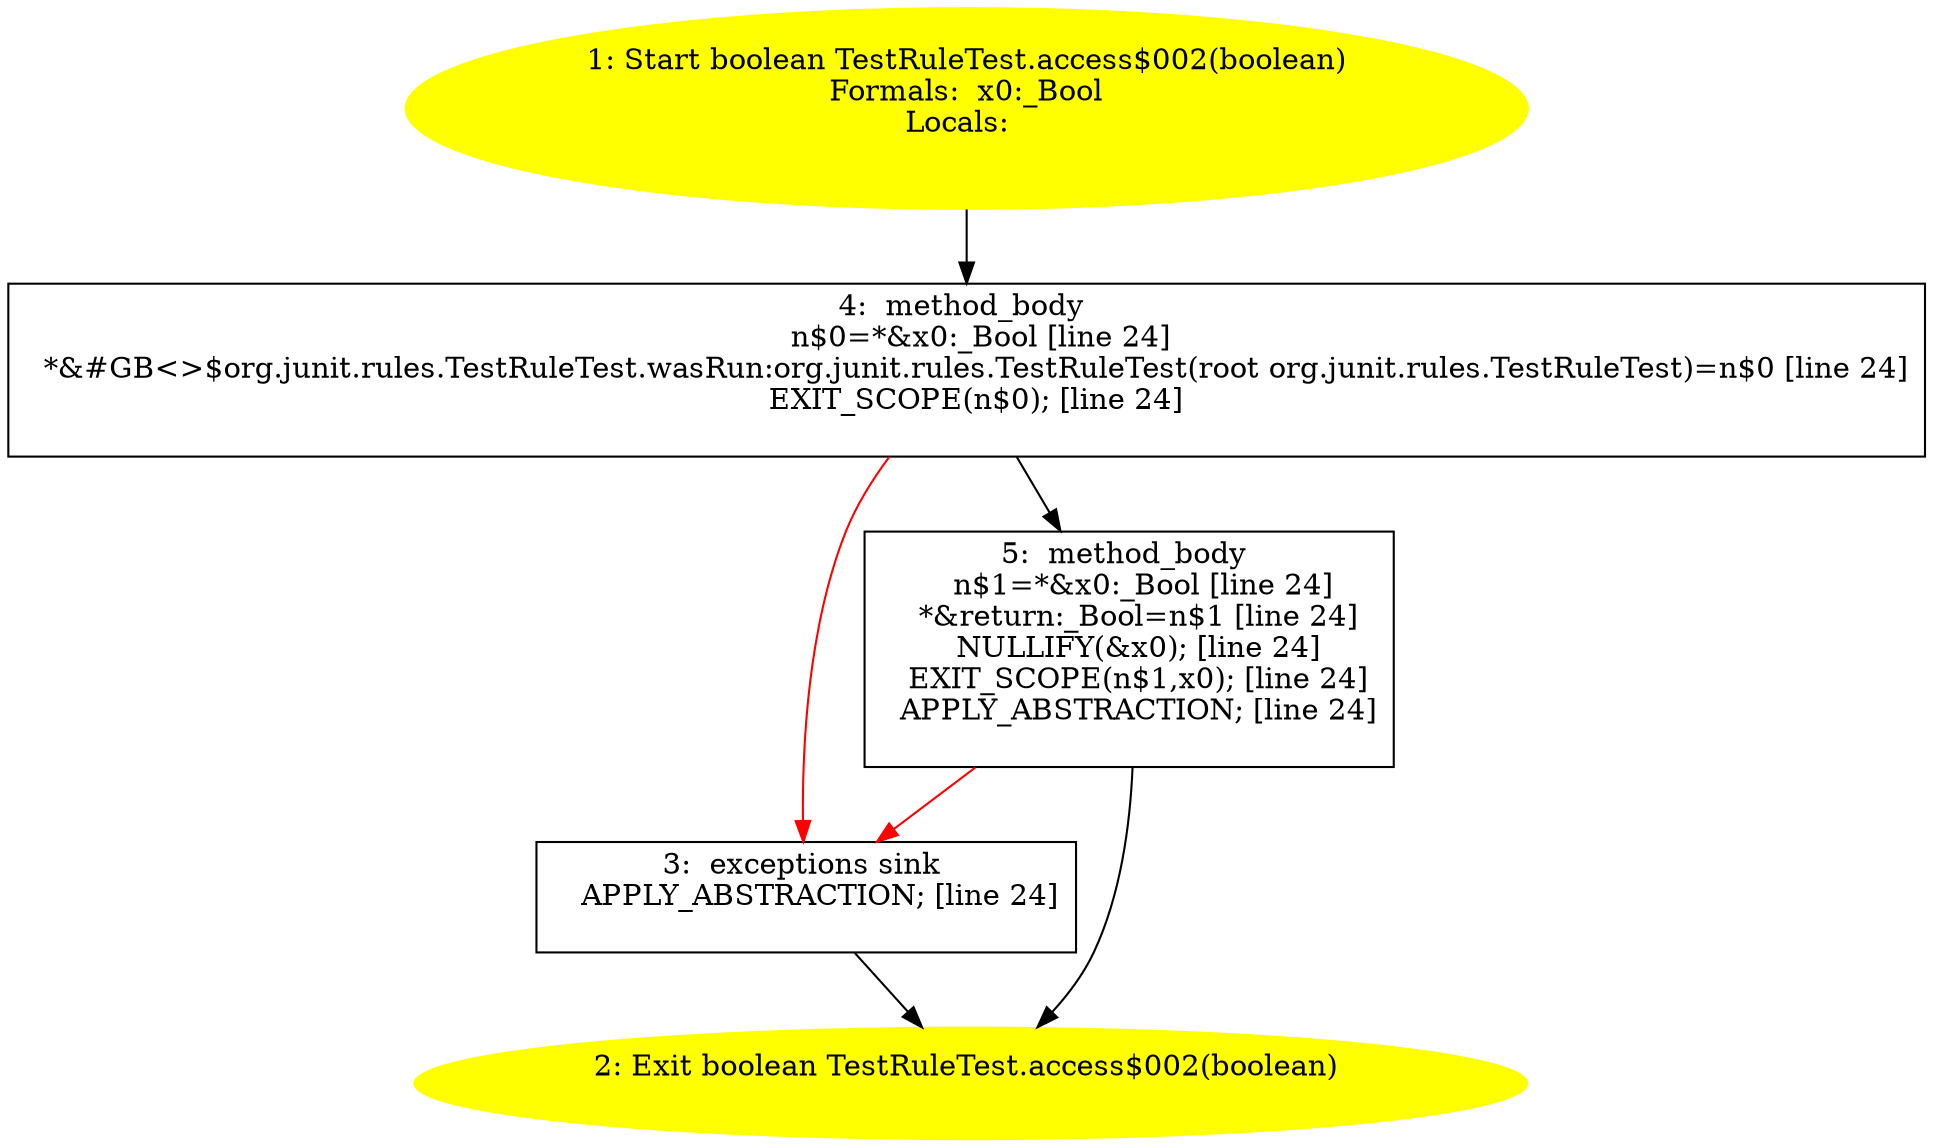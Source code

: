 /* @generated */
digraph cfg {
"org.junit.rules.TestRuleTest.access$002(boolean):boolean.c710b6557d3be801436edd0008a69041_1" [label="1: Start boolean TestRuleTest.access$002(boolean)\nFormals:  x0:_Bool\nLocals:  \n  " color=yellow style=filled]
	

	 "org.junit.rules.TestRuleTest.access$002(boolean):boolean.c710b6557d3be801436edd0008a69041_1" -> "org.junit.rules.TestRuleTest.access$002(boolean):boolean.c710b6557d3be801436edd0008a69041_4" ;
"org.junit.rules.TestRuleTest.access$002(boolean):boolean.c710b6557d3be801436edd0008a69041_2" [label="2: Exit boolean TestRuleTest.access$002(boolean) \n  " color=yellow style=filled]
	

"org.junit.rules.TestRuleTest.access$002(boolean):boolean.c710b6557d3be801436edd0008a69041_3" [label="3:  exceptions sink \n   APPLY_ABSTRACTION; [line 24]\n " shape="box"]
	

	 "org.junit.rules.TestRuleTest.access$002(boolean):boolean.c710b6557d3be801436edd0008a69041_3" -> "org.junit.rules.TestRuleTest.access$002(boolean):boolean.c710b6557d3be801436edd0008a69041_2" ;
"org.junit.rules.TestRuleTest.access$002(boolean):boolean.c710b6557d3be801436edd0008a69041_4" [label="4:  method_body \n   n$0=*&x0:_Bool [line 24]\n  *&#GB<>$org.junit.rules.TestRuleTest.wasRun:org.junit.rules.TestRuleTest(root org.junit.rules.TestRuleTest)=n$0 [line 24]\n  EXIT_SCOPE(n$0); [line 24]\n " shape="box"]
	

	 "org.junit.rules.TestRuleTest.access$002(boolean):boolean.c710b6557d3be801436edd0008a69041_4" -> "org.junit.rules.TestRuleTest.access$002(boolean):boolean.c710b6557d3be801436edd0008a69041_5" ;
	 "org.junit.rules.TestRuleTest.access$002(boolean):boolean.c710b6557d3be801436edd0008a69041_4" -> "org.junit.rules.TestRuleTest.access$002(boolean):boolean.c710b6557d3be801436edd0008a69041_3" [color="red" ];
"org.junit.rules.TestRuleTest.access$002(boolean):boolean.c710b6557d3be801436edd0008a69041_5" [label="5:  method_body \n   n$1=*&x0:_Bool [line 24]\n  *&return:_Bool=n$1 [line 24]\n  NULLIFY(&x0); [line 24]\n  EXIT_SCOPE(n$1,x0); [line 24]\n  APPLY_ABSTRACTION; [line 24]\n " shape="box"]
	

	 "org.junit.rules.TestRuleTest.access$002(boolean):boolean.c710b6557d3be801436edd0008a69041_5" -> "org.junit.rules.TestRuleTest.access$002(boolean):boolean.c710b6557d3be801436edd0008a69041_2" ;
	 "org.junit.rules.TestRuleTest.access$002(boolean):boolean.c710b6557d3be801436edd0008a69041_5" -> "org.junit.rules.TestRuleTest.access$002(boolean):boolean.c710b6557d3be801436edd0008a69041_3" [color="red" ];
}
